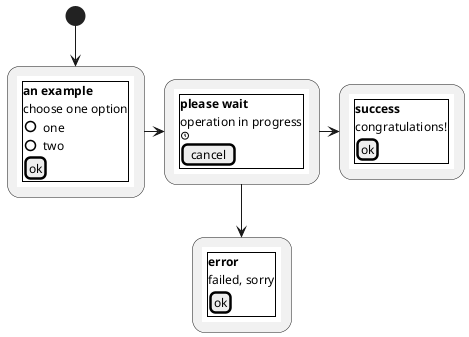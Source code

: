 @startuml
(*) --> "
{{
salt
{+
<b>an example
choose one option
()one
()two
[ok]
}
}}
" as choose
 
choose -right-> "
{{
salt
{+
<b>please wait
operation in progress
<&clock>
[cancel]
}
}}
" as wait
wait -right-> "
{{
salt
{+
<b>success
congratulations!
[ok]
}
}}
" as success
 
wait -down-> "
{{
salt
{+
<b>error
failed, sorry
[ok]
}
}}
"
@enduml